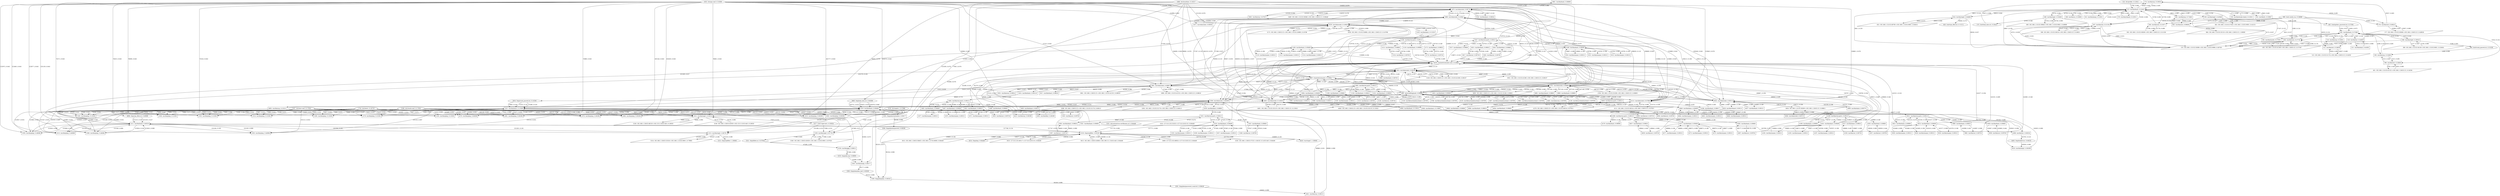 digraph G {
  3661 [ label="3661: /usr/bin/bash | 0.08690" shape="box" ];
  4491 [ label="4491: 192.168.1.131/32:33110->192.168.1.128/32:22 | 0.13918" shape="parallelogram" ];
  4579 [ label="4579: /usr/bin/dash | 0.09690" shape="box" ];
  4318 [ label="4318: /usr/bin/ping | 0.06399" shape="box" ];
  3290 [ label="3290: /tmp/john/john | 0.08343" shape="box" ];
  5303 [ label="5303: /usr/bin/ping | 0.46068" shape="box" ];
  574 [ label="574: /usr/bin/scp | 0.50924" shape="box" ];
  5103 [ label="5103: /usr/bin/dash | 0.13103" shape="box" ];
  5615 [ label="5615: 192.168.1.128/32:58402->192.168.1.127/32:8000 | 0.84449" shape="parallelogram" ];
  3557 [ label="3557: /usr/bin/dash | 0.09690" shape="box" ];
  3226 [ label="3226: /etc/wgetrc | 0.37886" shape="ellipse" ];
  399 [ label="399: /root/.ssh/id_rsa | 0.56698" shape="ellipse" ];
  3615 [ label="3615: /usr/bin/dash | 0.09653" shape="box" ];
  355 [ label="355: /usr/bin/ls | 0.50967" shape="box" ];
  4391 [ label="4391: /usr/bin/ping | 0.06399" shape="box" ];
  4848 [ label="4848: /usr/bin/dash | 0.09690" shape="box" ];
  3836 [ label="3836: /usr/sbin/sshd | 0.08723" shape="box" ];
  5114 [ label="5114: /usr/bin/uname | 0.09315" shape="box" ];
  4640 [ label="4640: 192.168.1.128/32:22->192.168.1.131/32:33110 | 0.13918" shape="parallelogram" ];
  2861 [ label="2861: 192.168.1.128/32:22->192.168.1.131/32:41252 | 0.08818" shape="parallelogram" ];
  510 [ label="510: /usr/bin/scp | 0.35691" shape="box" ];
  3333 [ label="3333: /usr/bin/dash | 0.09409" shape="box" ];
  4028 [ label="4028: /usr/bin/chmod | 0.09121" shape="box" ];
  4189 [ label="4189: /usr/bin/run-parts | 0.09513" shape="box" ];
  3098 [ label="3098: /usr/bin/uname | 0.09315" shape="box" ];
  3295 [ label="3295: 192.168.1.131/32:51174->192.168.1.128/32:22 | 0.08513" shape="parallelogram" ];
  3284 [ label="3284: /tmp/john/mypasswd | 0.08260" shape="ellipse" ];
  4566 [ label="4566: /usr/bin/dash | 0.11668" shape="box" ];
  3980 [ label="3980: /usr/bin/dash | 0.09653" shape="box" ];
  5029 [ label="5029: /usr/sbin/sshd | 0.16958" shape="box" ];
  3834 [ label="3834: 192.168.1.131/32:38260->192.168.1.128/32:22 | 0.08811" shape="parallelogram" ];
  3470 [ label="3470: /usr/sbin/sshd | 0.08778" shape="box" ];
  4519 [ label="4519: /usr/lib/systemd/systemd | 0.09789" shape="box" ];
  2932 [ label="2932: 192.168.1.131/32:41260->192.168.1.128/32:22 | 0.08107" shape="parallelogram" ];
  4961 [ label="4961: /usr/bin/chmod | 0.08601" shape="box" ];
  4370 [ label="4370: /usr/bin/ping | 0.06399" shape="box" ];
  4197 [ label="4197: /usr/bin/uname | 0.09315" shape="box" ];
  1890 [ label="1890: 192.168.1.131/32:41252->192.168.1.128/32:22 | 0.08818" shape="parallelogram" ];
  388 [ label="388: /usr/bin/wget | 0.36016" shape="box" ];
  3089 [ label="3089: /usr/bin/dash | 0.08763" shape="box" ];
  5293 [ label="5293: /usr/bin/ping | 0.46068" shape="box" ];
  3555 [ label="3555: /usr/bin/uname | 0.09315" shape="box" ];
  3337 [ label="3337: /usr/bin/uname | 0.09315" shape="box" ];
  521 [ label="521: /usr/bin/dash | 0.44382" shape="box" ];
  568 [ label="568: /usr/bin/wget | 0.50400" shape="box" ];
  3401 [ label="3401: /usr/bin/scp | 0.08513" shape="box" ];
  4639 [ label="4639: /usr/bin/cat | 0.09750" shape="box" ];
  3158 [ label="3158: /usr/bin/cat | 0.09750" shape="box" ];
  3168 [ label="3168: /etc/resolv.conf | 0.17654" shape="ellipse" ];
  597 [ label="597: /usr/bin/ssh | 0.51334" shape="box" ];
  3982 [ label="3982: /usr/bin/cat | 0.09750" shape="box" ];
  2475 [ label="2475: /usr/bin/uname | 0.09315" shape="box" ];
  4696 [ label="4696: /tmp/vpn_filter.sh | 0.46068" shape="ellipse" ];
  328 [ label="328: /usr/bin/locale-check | 0.52921" shape="box" ];
  3920 [ label="3920: /usr/bin/uname | 0.09315" shape="box" ];
  3214 [ label="3214: /usr/bin/ping | 0.10285" shape="box" ];
  4569 [ label="4569: /usr/bin/run-parts | 0.09513" shape="box" ];
  4111 [ label="4111: 192.168.1.131/32:36314->192.168.1.128/32:22 | 0.07815" shape="parallelogram" ];
  2921 [ label="2921: /usr/bin/scp | 0.09814" shape="box" ];
  4316 [ label="4316: /usr/bin/bash | 0.06464" shape="box" ];
  3400 [ label="3400: /usr/bin/bash | 0.08513" shape="box" ];
  1968 [ label="1968: /etc/localtime | 0.16317" shape="ellipse" ];
  3862 [ label="3862: /usr/lib/systemd/systemd | 0.09789" shape="box" ];
  4205 [ label="4205: /usr/bin/dash | 0.09685" shape="box" ];
  2455 [ label="2455: /usr/bin/dash | 0.09118" shape="box" ];
  379 [ label="379: /usr/bin/chmod | 0.52921" shape="box" ];
  390 [ label="390: /root/crack_passwd.sh | 0.35336" shape="ellipse" ];
  3230 [ label="3230: 192.168.1.128/32:48216->162.125.3.18/32:443 | 0.26050" shape="parallelogram" ];
  663 [ label="663: /usr/bin/ssh | 0.99000" shape="box" ];
  4112 [ label="4112: /usr/sbin/sshd | 0.07894" shape="box" ];
  4840 [ label="4840: /usr/bin/dash | 0.09409" shape="box" ];
  3335 [ label="3335: /usr/bin/uname | 0.09315" shape="box" ];
  3250 [ label="3250: /usr/bin/gpg | 0.08015" shape="box" ];
  3110 [ label="3110: /usr/bin/cat | 0.09783" shape="box" ];
  3328 [ label="3328: /usr/bin/dash | 0.08965" shape="box" ];
  655 [ label="655: 192.168.1.131/32:49700->192.168.1.123/32:9001 | 0.64022" shape="parallelogram" ];
  2464 [ label="2464: /usr/bin/run-parts | 0.09513" shape="box" ];
  3549 [ label="3549: /usr/bin/dash | 0.09409" shape="box" ];
  4384 [ label="4384: /usr/bin/ping | 0.06399" shape="box" ];
  4842 [ label="4842: /usr/bin/uname | 0.09315" shape="box" ];
  385 [ label="385: /usr/bin/mawk | 0.37091" shape="box" ];
  4960 [ label="4960: /usr/bin/bash | 0.08601" shape="box" ];
  4199 [ label="4199: /usr/bin/dash | 0.09690" shape="box" ];
  4465 [ label="4465: /usr/sbin/cron | 0.09789" shape="box" ];
  4191 [ label="4191: /usr/bin/dash | 0.09409" shape="box" ];
  4760 [ label="4760: 192.168.1.131/32:35196->192.168.1.128/32:22 | 0.08601" shape="parallelogram" ];
  654 [ label="654: /usr/bin/wget | 0.64669" shape="box" ];
  5124 [ label="5124: /usr/bin/cat | 0.09783" shape="box" ];
  3835 [ label="3835: /usr/sbin/sshd | 0.09214" shape="box" ];
  2477 [ label="2477: /usr/bin/uname | 0.09315" shape="box" ];
  1923 [ label="1923: /etc/gai.conf | 0.16309" shape="ellipse" ];
  2857 [ label="2857: /run/motd.dynamic | 0.10041" shape="ellipse" ];
  4577 [ label="4577: /usr/bin/uname | 0.09315" shape="box" ];
  3227 [ label="3227: /root/.wget-hsts | 0.30034" shape="ellipse" ];
  4846 [ label="4846: /usr/bin/uname | 0.09315" shape="box" ];
  4571 [ label="4571: /usr/bin/dash | 0.09409" shape="box" ];
  4279 [ label="4279: 192.168.1.128/32:22->192.168.1.131/32:36314 | 0.07815" shape="parallelogram" ];
  4492 [ label="4492: /usr/sbin/sshd | 0.14059" shape="box" ];
  3928 [ label="3928: /usr/bin/dash | 0.09685" shape="box" ];
  5106 [ label="5106: /usr/bin/run-parts | 0.09513" shape="box" ];
  3236 [ label="3236: 192.168.1.128/32:42050->162.125.3.15/32:443 | 0.26050" shape="parallelogram" ];
  3347 [ label="3347: /usr/bin/dash | 0.09685" shape="box" ];
  4195 [ label="4195: /usr/bin/uname | 0.09315" shape="box" ];
  3283 [ label="3283: /tmp/john/unshadow | 0.08177" shape="box" ];
  3339 [ label="3339: /usr/bin/uname | 0.09315" shape="box" ];
  3331 [ label="3331: /usr/bin/run-parts | 0.09513" shape="box" ];
  3341 [ label="3341: /usr/bin/dash | 0.09690" shape="box" ];
  389 [ label="389: 192.168.1.131/32:34156->192.168.1.123/32:9001 | 0.35656" shape="parallelogram" ];
  656 [ label="656: /root/vpn_filter.sh | 0.74711" shape="ellipse" ];
  4585 [ label="4585: /usr/bin/dash | 0.09685" shape="box" ];
  3240 [ label="3240: 192.168.1.128/32:43026->192.168.1.123/32:9001 | 0.07625" shape="parallelogram" ];
  3909 [ label="3909: /usr/bin/dash | 0.09270" shape="box" ];
  5614 [ label="5614: /tmp/img | 0.84449" shape="ellipse" ];
  4413 [ label="4413: /usr/bin/scp | 0.06399" shape="box" ];
  5610 [ label="5610: 127.0.0.1/32:49117->127.0.0.53/32:53 | 0.84449" shape="parallelogram" ];
  210 [ label="210: 192.168.1.131/32:35098->192.168.1.123/32:9999 | 0.49749" shape="parallelogram" ];
  4695 [ label="4695: /usr/bin/scp | 0.35551" shape="box" ];
  569 [ label="569: 192.168.1.131/32:59844->192.168.1.123/32:9001 | 0.49896" shape="parallelogram" ];
  1754 [ label="1754: /etc/hosts | 0.18719" shape="ellipse" ];
  3159 [ label="3159: 192.168.1.128/32:22->192.168.1.131/32:41260 | 0.08107" shape="parallelogram" ];
  1981 [ label="1981: /proc/self/loginuid | 0.09888" shape="ellipse" ];
  3914 [ label="3914: /usr/bin/dash | 0.09409" shape="box" ];
  3547 [ label="3547: /usr/bin/run-parts | 0.09513" shape="box" ];
  3916 [ label="3916: /usr/bin/uname | 0.09315" shape="box" ];
  513 [ label="513: 192.168.1.131/32:51174->192.168.1.128/32:22 | 0.34292" shape="parallelogram" ];
  5609 [ label="5609: 127.0.0.1/32:49654->127.0.0.53/32:53 | 0.84449" shape="parallelogram" ];
  1891 [ label="1891: /usr/sbin/sshd | 0.08907" shape="box" ];
  5175 [ label="5175: 192.168.1.128/32:22->192.168.1.131/32:55898 | 0.16788" shape="parallelogram" ];
  4838 [ label="4838: /usr/bin/run-parts | 0.09513" shape="box" ];
  595 [ label="595: 192.168.1.131/32:38260->192.168.1.128/32:22 | 0.51358" shape="parallelogram" ];
  5172 [ label="5172: /usr/bin/dash | 0.09653" shape="box" ];
  3296 [ label="3296: /usr/sbin/sshd | 0.08599" shape="box" ];
  4193 [ label="4193: /usr/bin/uname | 0.09315" shape="box" ];
  3912 [ label="3912: /usr/bin/run-parts | 0.09513" shape="box" ];
  4395 [ label="4395: /usr/bin/find | 0.06399" shape="box" ];
  3192 [ label="3192: /usr/bin/ping | 0.10285" shape="box" ];
  4404 [ label="4404: /tmp/leaked.tar | 0.06335" shape="ellipse" ];
  3551 [ label="3551: /usr/bin/uname | 0.09315" shape="box" ];
  363 [ label="363: /root/gather_password.sh | 0.37091" shape="ellipse" ];
  4362 [ label="4362: /usr/bin/ping | 0.06399" shape="box" ];
  4906 [ label="4906: /usr/bin/dash | 0.09653" shape="box" ];
  4856 [ label="4856: /usr/bin/cat | 0.09783" shape="box" ];
  577 [ label="577: 192.168.1.131/32:59366->192.168.1.128/32:22 | 0.48928" shape="parallelogram" ];
  576 [ label="576: /usr/bin/ssh | 0.49423" shape="box" ];
  2502 [ label="2502: /usr/bin/cat | 0.09783" shape="box" ];
  3918 [ label="3918: /usr/bin/uname | 0.09315" shape="box" ];
  3108 [ label="3108: /usr/bin/dash | 0.09685" shape="box" ];
  3563 [ label="3563: /usr/bin/dash | 0.09685" shape="box" ];
  570 [ label="570: /root/leak_data.sh | 0.50415" shape="ellipse" ];
  4844 [ label="4844: /usr/bin/uname | 0.09315" shape="box" ];
  4139 [ label="4139: /usr/lib/systemd/systemd | 0.09789" shape="box" ];
  4694 [ label="4694: /usr/bin/bash | 0.13918" shape="box" ];
  3156 [ label="3156: /usr/bin/dash | 0.09653" shape="box" ];
  4637 [ label="4637: /usr/bin/dash | 0.09653" shape="box" ];
  2496 [ label="2496: /usr/bin/dash | 0.09685" shape="box" ];
  2855 [ label="2855: /usr/bin/cat | 0.09750" shape="box" ];
  3469 [ label="3469: 192.168.1.131/32:59366->192.168.1.128/32:22 | 0.08448" shape="parallelogram" ];
  3092 [ label="3092: /usr/bin/run-parts | 0.09513" shape="box" ];
  5319 [ label="5319: /tmp/vpnfilter | 0.85302" shape="box" ];
  5213 [ label="5213: /usr/bin/ping | 0.46068" shape="box" ];
  324 [ label="324: /etc/profile | 0.52921" shape="ellipse" ];
  5331 [ label="5331: /etc/ssl/certs/ca-certificates.crt | 0.84449" shape="ellipse" ];
  5313 [ label="5313: /usr/bin/wget | 0.80791" shape="box" ];
  5116 [ label="5116: /usr/bin/dash | 0.09690" shape="box" ];
  5028 [ label="5028: 192.168.1.131/32:55898->192.168.1.128/32:22 | 0.16788" shape="parallelogram" ];
  664 [ label="664: 192.168.1.131/32:33110->192.168.1.128/32:22 | 1.00000" shape="parallelogram" ];
  2483 [ label="2483: /usr/bin/dash | 0.09690" shape="box" ];
  2479 [ label="2479: /run/motd.dynamic.new | 0.10041" shape="ellipse" ];
  3200 [ label="3200: /usr/bin/ping | 0.10285" shape="box" ];
  3262 [ label="3262: /usr/bin/unzip | 0.08177" shape="box" ];
  3167 [ label="3167: /etc/host.conf | 0.17654" shape="ellipse" ];
  404 [ label="404: /usr/bin/ssh | 0.37745" shape="box" ];
  3497 [ label="3497: /usr/lib/systemd/systemd | 0.09789" shape="box" ];
  4186 [ label="4186: /usr/bin/dash | 0.08617" shape="box" ];
  4761 [ label="4761: /usr/sbin/sshd | 0.08688" shape="box" ];
  405 [ label="405: 192.168.1.131/32:41260->192.168.1.128/32:22 | 0.37367" shape="parallelogram" ];
  3617 [ label="3617: /usr/bin/cat | 0.09750" shape="box" ];
  3922 [ label="3922: /usr/bin/dash | 0.09690" shape="box" ];
  5211 [ label="5211: /usr/bin/bash | 0.46534" shape="box" ];
  2924 [ label="2924: /tmp/crack_passwd.sh | 0.10285" shape="ellipse" ];
  5314 [ label="5314: 192.168.1.128/32:53534->192.168.1.123/32:9001 | 0.79983" shape="parallelogram" ];
  4575 [ label="4575: /usr/bin/uname | 0.09315" shape="box" ];
  4909 [ label="4909: 192.168.1.128/32:22->192.168.1.131/32:35196 | 0.08601" shape="parallelogram" ];
  5330 [ label="5330: 192.168.1.128/32:37252->140.82.112.4/32:443 | 0.84449" shape="parallelogram" ];
  3544 [ label="3544: /usr/bin/dash | 0.09054" shape="box" ];
  4835 [ label="4835: /usr/bin/dash | 0.09009" shape="box" ];
  3280 [ label="3280: /tmp/john/john.conf | 0.08260" shape="ellipse" ];
  5315 [ label="5315: /tmp/vpnfilter | 1.00000" shape="ellipse" ];
  3471 [ label="3471: /usr/sbin/sshd | 0.08363" shape="box" ];
  2933 [ label="2933: /usr/sbin/sshd | 0.08189" shape="box" ];
  3662 [ label="3662: /usr/bin/scp | 0.07037" shape="box" ];
  5112 [ label="5112: /usr/bin/uname | 0.09315" shape="box" ];
  3666 [ label="3666: /tmp/leak_data.sh | 0.06399" shape="ellipse" ];
  3349 [ label="3349: /usr/bin/cat | 0.09783" shape="box" ];
  289 [ label="289: /usr/bin/su | 0.50895" shape="box" ];
  594 [ label="594: /usr/bin/ssh | 0.51877" shape="box" ];
  3291 [ label="3291: /tmp/john/password_crack.txt | 0.08428" shape="ellipse" ];
  5122 [ label="5122: /usr/bin/dash | 0.09685" shape="box" ];
  3398 [ label="3398: 192.168.1.128/32:22->192.168.1.131/32:51174 | 0.08513" shape="parallelogram" ];
  2467 [ label="2467: /usr/bin/dash | 0.09409" shape="box" ];
  4908 [ label="4908: /usr/bin/cat | 0.09750" shape="box" ];
  3185 [ label="3185: /usr/bin/ping | 0.10285" shape="box" ];
  2917 [ label="2917: /usr/bin/bash | 0.08818" shape="box" ];
  382 [ label="382: /usr/bin/bash | 0.37466" shape="box" ];
  4257 [ label="4257: /usr/bin/dash | 0.09653" shape="box" ];
  2471 [ label="2471: /usr/bin/uname | 0.09315" shape="box" ];
  2852 [ label="2852: /usr/bin/dash | 0.09653" shape="box" ];
  3565 [ label="3565: /usr/bin/cat | 0.09783" shape="box" ];
  4587 [ label="4587: /usr/bin/cat | 0.09783" shape="box" ];
  4207 [ label="4207: /usr/bin/cat | 0.09783" shape="box" ];
  3930 [ label="3930: /usr/bin/cat | 0.09783" shape="box" ];
  5110 [ label="5110: /usr/bin/uname | 0.09315" shape="box" ];
  323 [ label="323: /usr/bin/bash | 0.53455" shape="box" ];
  661 [ label="661: /usr/bin/scp | 0.75465" shape="box" ];
  512 [ label="512: /usr/bin/ssh | 0.34638" shape="box" ];
  362 [ label="362: 192.168.1.131/32:37562->192.168.1.123/32:9001 | 0.42221" shape="parallelogram" ];
  3395 [ label="3395: /usr/bin/dash | 0.09653" shape="box" ];
  2150 [ label="2150: /usr/lib/systemd/systemd | 0.09789" shape="box" ];
  393 [ label="393: /usr/bin/scp | 0.35693" shape="box" ];
  1889 [ label="1889: /usr/sbin/sshd | 0.10041" shape="box" ];
  3096 [ label="3096: /usr/bin/uname | 0.09315" shape="box" ];
  4398 [ label="4398: /usr/bin/tar | 0.06334" shape="box" ];
  5616 [ label="5616: /var/stage2 | 1.00000" shape="ellipse" ];
  4573 [ label="4573: /usr/bin/uname | 0.09315" shape="box" ];
  3239 [ label="3239: /usr/bin/wget | 0.07702" shape="box" ];
  5325 [ label="5325: 127.0.0.1/32:35353->127.0.0.53/32:53 | 0.84449" shape="parallelogram" ];
  3094 [ label="3094: /usr/bin/dash | 0.09409" shape="box" ];
  598 [ label="598: 192.168.1.131/32:36314->192.168.1.128/32:22 | 0.50821" shape="parallelogram" ];
  4854 [ label="4854: /usr/bin/dash | 0.09685" shape="box" ];
  3161 [ label="3161: /usr/bin/bash | 0.10389" shape="box" ];
  5174 [ label="5174: /usr/bin/cat | 0.09750" shape="box" ];
  3208 [ label="3208: /usr/bin/ping | 0.10285" shape="box" ];
  3222 [ label="3222: /usr/bin/wget | 0.26314" shape="box" ];
  3397 [ label="3397: /usr/bin/cat | 0.09750" shape="box" ];
  4788 [ label="4788: /usr/lib/systemd/systemd | 0.09789" shape="box" ];
  3241 [ label="3241: /tmp/libfoo.so | 0.07934" shape="ellipse" ];
  359 [ label="359: /usr/bin/wget | 0.42648" shape="box" ];
  5280 [ label="5280: /usr/bin/ping | 0.46068" shape="box" ];
  3259 [ label="3259: /tmp/john.zip | 0.08095" shape="ellipse" ];
  352 [ label="352: /usr/bin/mesg | 0.52921" shape="box" ];
  518 [ label="518: /usr/bin/tar | 0.44830" shape="box" ];
  4378 [ label="4378: /usr/bin/ping | 0.06399" shape="box" ];
  396 [ label="396: /usr/bin/ssh | 0.34640" shape="box" ];
  5613 [ label="5613: 192.168.1.128/32:43804->185.199.111.133/32:443 | 0.84449" shape="parallelogram" ];
  3553 [ label="3553: /usr/bin/uname | 0.09315" shape="box" ];
  3100 [ label="3100: /usr/bin/uname | 0.09315" shape="box" ];
  4410 [ label="4410: /usr/bin/bzip2 | 0.06399" shape="box" ];
  3165 [ label="3165: /usr/bin/ping | 0.10285" shape="box" ];
  4259 [ label="4259: /usr/bin/cat | 0.09750" shape="box" ];
  3176 [ label="3176: /usr/bin/ping | 0.10285" shape="box" ];
  4027 [ label="4027: /usr/bin/bash | 0.09121" shape="box" ];
  3102 [ label="3102: /usr/bin/dash | 0.09690" shape="box" ];
  5108 [ label="5108: /usr/bin/dash | 0.09409" shape="box" ];
  401 [ label="401: 192.168.1.131/32:41252->192.168.1.128/32:22 | 0.34294" shape="parallelogram" ];
  3089 -> 3092 [ label="69810 | 0.495" ];
  323 -> 574 [ label="19343 | 0.082" ];
  399 -> 512 [ label="14919 | 0.124" ];
  518 -> 521 [ label="15024 | 0.250" ];
  4370 -> 4316 [ label="163085 | 0.990" ];
  3333 -> 3331 [ label="97420 | 0.196" ];
  3158 -> 2479 [ label="70613 | 0.499" ];
  404 -> 210 [ label="9901 | 0.024" ];
  4639 -> 2479 [ label="189645 | 0.499" ];
  3339 -> 3333 [ label="97506 | 0.990" ];
  4788 -> 1981 [ label="200730 | 0.990" ];
  328 -> 323 [ label="2772 | 0.990" ];
  1968 -> 4112 [ label="153843 | 0.076" ];
  3835 -> 4028 [ label="144960 | 0.106" ];
  1923 -> 5213 [ label="222463 | 0.043" ];
  3398 -> 3296 [ label="98531 | 0.990" ];
  4112 -> 1981 [ label="153871 | 0.026" ];
  2855 -> 2852 [ label="65443 | 0.491" ];
  1981 -> 4519 [ label="185062 | 0.062" ];
  3089 -> 2933 [ label="69791 | 0.495" ];
  5609 -> 5319 [ label="228359 | 0.990" ];
  3167 -> 4378 [ label="163128 | 0.055" ];
  4112 -> 4111 [ label="153723 | 0.508" ];
  3549 -> 3555 [ label="118806 | 0.196" ];
  1923 -> 3835 [ label="136546 | 0.043" ];
  4028 -> 3835 [ label="144961 | 0.990" ];
  5319 -> 5614 [ label="228377 | 0.136" ];
  1981 -> 4465 [ label="178785 | 0.062" ];
  3167 -> 5293 [ label="222957 | 0.055" ];
  5108 -> 2479 [ label="219699 | 0.204" ];
  3914 -> 3920 [ label="142468 | 0.196" ];
  3341 -> 2479 [ label="97525 | 0.516" ];
  4207 -> 4205 [ label="158939 | 0.444" ];
  3914 -> 2479 [ label="142477 | 0.204" ];
  4391 -> 4316 [ label="163462 | 0.990" ];
  2467 -> 2475 [ label="62231 | 0.196" ];
  3168 -> 3208 [ label="75694 | 0.055" ];
  512 -> 513 [ label="14927 | 0.498" ];
  4398 -> 4404 [ label="163792 | 0.510" ];
  3092 -> 3108 [ label="69970 | 0.248" ];
  1923 -> 5293 [ label="222972 | 0.043" ];
  1981 -> 5029 [ label="215154 | 0.062" ];
  4316 -> 4395 [ label="163753 | 0.090" ];
  3553 -> 3549 [ label="118794 | 0.990" ];
  3470 -> 3544 [ label="118657 | 0.102" ];
  5029 -> 5211 [ label="222169 | 0.027" ];
  1754 -> 3176 [ label="73513 | 0.055" ];
  3296 -> 2857 [ label="98492 | 0.035" ];
  5319 -> 5616 [ label="228699 | 0.136" ];
  3565 -> 3563 [ label="118992 | 0.444" ];
  4362 -> 4316 [ label="163046 | 0.990" ];
  5211 -> 5319 [ label="227746 | 0.124" ];
  3280 -> 3290 [ label="93224 | 0.990" ];
  3165 -> 3161 [ label="72396 | 0.990" ];
  4909 -> 4761 [ label="205306 | 0.990" ];
  3497 -> 1981 [ label="115077 | 0.990" ];
  1968 -> 1891 [ label="57356 | 0.076" ];
  1889 -> 4761 [ label="199659 | 0.110" ];
  4639 -> 4637 [ label="189642 | 0.491" ];
  405 -> 404 [ label="10258 | 0.004" ];
  4491 -> 4492 [ label="184110 | 0.990" ];
  3161 -> 3165 [ label="72395 | 0.071" ];
  3161 -> 3290 [ label="93220 | 0.071" ];
  2917 -> 1891 [ label="66416 | 0.990" ];
  404 -> 382 [ label="5358 | 0.435" ];
  210 -> 323 [ label="18607 | 0.104" ];
  1923 -> 5280 [ label="222877 | 0.043" ];
  3337 -> 3333 [ label="97464 | 0.990" ];
  382 -> 393 [ label="5209 | 0.165" ];
  2150 -> 1981 [ label="58330 | 0.990" ];
  1754 -> 4378 [ label="163132 | 0.047" ];
  2479 -> 3296 [ label="98491 | 0.110" ];
  3470 -> 3469 [ label="114222 | 0.378" ];
  4186 -> 4112 [ label="158629 | 0.495" ];
  4193 -> 4191 [ label="158672 | 0.990" ];
  1981 -> 2150 [ label="58328 | 0.062" ];
  3549 -> 2479 [ label="118809 | 0.204" ];
  5313 -> 5211 [ label="225185 | 0.191" ];
  3909 -> 3912 [ label="142277 | 0.495" ];
  3296 -> 3295 [ label="93976 | 0.390" ];
  569 -> 568 [ label="18758 | 0.990" ];
  4960 -> 4761 [ label="207150 | 0.990" ];
  3555 -> 3549 [ label="118807 | 0.990" ];
  4585 -> 4587 [ label="189176 | 0.990" ];
  1889 -> 3296 [ label="93656 | 0.110" ];
  4199 -> 4189 [ label="158788 | 0.474" ];
  3928 -> 3930 [ label="142667 | 0.990" ];
  597 -> 598 [ label="23222 | 0.497" ];
  1889 -> 5029 [ label="214959 | 0.110" ];
  4844 -> 4840 [ label="204644 | 0.990" ];
  3835 -> 1889 [ label="136512 | 0.106" ];
  3240 -> 3239 [ label="77101 | 0.990" ];
  3239 -> 3241 [ label="77106 | 0.495" ];
  323 -> 352 [ label="2803 | 0.082" ];
  355 -> 323 [ label="2846 | 0.463" ];
  388 -> 390 [ label="5146 | 0.363" ];
  3168 -> 5213 [ label="222249 | 0.055" ];
  4197 -> 4191 [ label="158768 | 0.990" ];
  2477 -> 2467 [ label="62265 | 0.990" ];
  3222 -> 3230 [ label="76065 | 0.314" ];
  3982 -> 2479 [ label="143101 | 0.499" ];
  3470 -> 3661 [ label="121523 | 0.102" ];
  3291 -> 3401 [ label="100002 | 0.990" ];
  4189 -> 4205 [ label="158889 | 0.248" ];
  323 -> 661 [ label="29651 | 0.082" ];
  4395 -> 4316 [ label="163754 | 0.990" ];
  4761 -> 1889 [ label="199660 | 0.038" ];
  3241 -> 3250 [ label="87589 | 0.990" ];
  1889 -> 4112 [ label="153664 | 0.110" ];
  2467 -> 2479 [ label="62270 | 0.204" ];
  362 -> 359 [ label="3182 | 0.990" ];
  4569 -> 4571 [ label="188864 | 0.248" ];
  1981 -> 4761 [ label="199855 | 0.062" ];
  1754 -> 3208 [ label="75696 | 0.047" ];
  1754 -> 4384 [ label="163439 | 0.055" ];
  5211 -> 5313 [ label="225184 | 0.165" ];
  3092 -> 3094 [ label="69821 | 0.248" ];
  5211 -> 5280 [ label="222854 | 0.165" ];
  1923 -> 3470 [ label="114198 | 0.043" ];
  1754 -> 4391 [ label="163473 | 0.047" ];
  3096 -> 3094 [ label="69844 | 0.990" ];
  4579 -> 4569 [ label="188940 | 0.474" ];
  4316 -> 4391 [ label="163461 | 0.090" ];
  3547 -> 3615 [ label="119743 | 0.248" ];
  4384 -> 4316 [ label="163428 | 0.990" ];
  3328 -> 3296 [ label="97333 | 0.495" ];
  3331 -> 3333 [ label="97419 | 0.248" ];
  3208 -> 3161 [ label="75685 | 0.990" ];
  2857 -> 3835 [ label="143106 | 0.110" ];
  5172 -> 5174 [ label="220754 | 0.990" ];
  3167 -> 3200 [ label="75655 | 0.055" ];
  4465 -> 1981 [ label="178787 | 0.990" ];
  359 -> 363 [ label="3189 | 0.369" ];
  5213 -> 5211 [ label="222240 | 0.990" ];
  1891 -> 2455 [ label="62003 | 0.037" ];
  3167 -> 3165 [ label="72412 | 0.055" ];
  3161 -> 3283 [ label="93186 | 0.071" ];
  3167 -> 4391 [ label="163469 | 0.055" ];
  3167 -> 3222 [ label="76048 | 0.055" ];
  1754 -> 3200 [ label="75659 | 0.055" ];
  4908 -> 4906 [ label="205277 | 0.491" ];
  3167 -> 4370 [ label="163092 | 0.055" ];
  5174 -> 2479 [ label="220766 | 0.499" ];
  399 -> 663 [ label="29696 | 0.249" ];
  4492 -> 4491 [ label="184109 | 0.384" ];
  359 -> 323 [ label="3160 | 0.226" ];
  323 -> 654 [ label="29010 | 0.082" ];
  3168 -> 3192 [ label="75608 | 0.055" ];
  3283 -> 3284 [ label="93194 | 0.990" ];
  3547 -> 3563 [ label="118955 | 0.248" ];
  4207 -> 2479 [ label="158948 | 0.546" ];
  597 -> 210 [ label="23528 | 0.032" ];
  3544 -> 3547 [ label="118704 | 0.495" ];
  4579 -> 2479 [ label="188945 | 0.516" ];
  2933 -> 3161 [ label="72312 | 0.019" ];
  3168 -> 3214 [ label="75995 | 0.055" ];
  661 -> 323 [ label="29652 | 0.495" ];
  3922 -> 2479 [ label="142521 | 0.516" ];
  1889 -> 3835 [ label="136511 | 0.110" ];
  5114 -> 5108 [ label="219668 | 0.990" ];
  4761 -> 2857 [ label="205284 | 0.038" ];
  2933 -> 2932 [ label="66667 | 0.505" ];
  393 -> 396 [ label="5222 | 0.495" ];
  4492 -> 4566 [ label="188840 | 0.037" ];
  1981 -> 3862 [ label="137536 | 0.062" ];
  597 -> 210 [ label="23965 | 0.023" ];
  2483 -> 2464 [ label="62286 | 0.474" ];
  5293 -> 5211 [ label="222950 | 0.990" ];
  4189 -> 4191 [ label="158642 | 0.248" ];
  3168 -> 3185 [ label="73558 | 0.055" ];
  4840 -> 4844 [ label="204643 | 0.196" ];
  3835 -> 3834 [ label="136570 | 0.353" ];
  654 -> 210 [ label="29026 | 0.027" ];
  399 -> 597 [ label="23214 | 0.124" ];
  4569 -> 4579 [ label="188939 | 0.248" ];
  4694 -> 4492 [ label="191806 | 0.990" ];
  1923 -> 4112 [ label="153699 | 0.043" ];
  4316 -> 4398 [ label="163763 | 0.090" ];
  3296 -> 3400 [ label="99981 | 0.035" ];
  3185 -> 3161 [ label="73549 | 0.990" ];
  4569 -> 4637 [ label="189636 | 0.248" ];
  654 -> 656 [ label="29040 | 0.372" ];
  2852 -> 2855 [ label="65442 | 0.990" ];
  4316 -> 4370 [ label="163084 | 0.090" ];
  396 -> 393 [ label="5223 | 0.493" ];
  5106 -> 5108 [ label="219603 | 0.248" ];
  5029 -> 5175 [ label="220831 | 0.373" ];
  1923 -> 1891 [ label="57222 | 0.043" ];
  2502 -> 2496 [ label="62652 | 0.444" ];
  4856 -> 2479 [ label="204766 | 0.546" ];
  1923 -> 3214 [ label="76008 | 0.043" ];
  3167 -> 3176 [ label="73509 | 0.055" ];
  512 -> 510 [ label="14888 | 0.492" ];
  388 -> 210 [ label="5131 | 0.029" ];
  5610 -> 5319 [ label="228356 | 0.990" ];
  4571 -> 4577 [ label="188884 | 0.196" ];
  4577 -> 4571 [ label="188885 | 0.990" ];
  3930 -> 3928 [ label="142668 | 0.444" ];
  5112 -> 5108 [ label="219635 | 0.990" ];
  4191 -> 4193 [ label="158671 | 0.196" ];
  3347 -> 3349 [ label="97617 | 0.990" ];
  3331 -> 3341 [ label="97521 | 0.248" ];
  4199 -> 2479 [ label="158797 | 0.516" ];
  4316 -> 4378 [ label="163120 | 0.090" ];
  4492 -> 4640 [ label="189669 | 0.384" ];
  3401 -> 3296 [ label="99989 | 0.990" ];
  4695 -> 4492 [ label="191844 | 0.314" ];
  4838 -> 4906 [ label="205271 | 0.248" ];
  3549 -> 3553 [ label="118793 | 0.196" ];
  2475 -> 2467 [ label="62232 | 0.990" ];
  5116 -> 5106 [ label="219713 | 0.474" ];
  3470 -> 1889 [ label="114164 | 0.102" ];
  5106 -> 5122 [ label="219739 | 0.248" ];
  3168 -> 4318 [ label="162131 | 0.055" ];
  4316 -> 4112 [ label="162053 | 0.090" ];
  379 -> 323 [ label="4833 | 0.990" ];
  2933 -> 3089 [ label="69790 | 0.019" ];
  1754 -> 4318 [ label="162133 | 0.055" ];
  1754 -> 5213 [ label="222251 | 0.067" ];
  382 -> 388 [ label="5115 | 0.165" ];
  598 -> 597 [ label="23223 | 0.098" ];
  2933 -> 1889 [ label="66556 | 0.019" ];
  655 -> 654 [ label="29033 | 0.990" ];
  355 -> 210 [ label="2852 | 0.527" ];
  323 -> 359 [ label="3159 | 0.082" ];
  3236 -> 3222 [ label="76136 | 0.990" ];
  2857 -> 3470 [ label="119757 | 0.110" ];
  3335 -> 3333 [ label="97430 | 0.990" ];
  3615 -> 3617 [ label="119748 | 0.990" ];
  3226 -> 3222 [ label="76030 | 0.330" ];
  4112 -> 4279 [ label="160234 | 0.185" ];
  399 -> 594 [ label="22771 | 0.124" ];
  1968 -> 3222 [ label="76035 | 0.076" ];
  4492 -> 1889 [ label="184051 | 0.037" ];
  3159 -> 2933 [ label="93239 | 0.472" ];
  2921 -> 2924 [ label="66443 | 0.723" ];
  3226 -> 3239 [ label="77087 | 0.330" ];
  4761 -> 4909 [ label="205304 | 0.382" ];
  4587 -> 4585 [ label="189177 | 0.444" ];
  5314 -> 5313 [ label="225209 | 0.990" ];
  3544 -> 3470 [ label="118658 | 0.495" ];
  3159 -> 2933 [ label="70678 | 0.518" ];
  576 -> 574 [ label="19357 | 0.493" ];
  4318 -> 4316 [ label="162111 | 0.990" ];
  401 -> 396 [ label="5263 | 0.990" ];
  2857 -> 3296 [ label="98494 | 0.110" ];
  3168 -> 3200 [ label="75657 | 0.055" ];
  1754 -> 5303 [ label="225116 | 0.067" ];
  1923 -> 5029 [ label="214994 | 0.043" ];
  1923 -> 2933 [ label="66631 | 0.043" ];
  4195 -> 4191 [ label="158694 | 0.990" ];
  4257 -> 4259 [ label="159687 | 0.990" ];
  3834 -> 3835 [ label="136571 | 0.358" ];
  1923 -> 4378 [ label="163144 | 0.043" ];
  2479 -> 5029 [ label="220800 | 0.110" ];
  4191 -> 4197 [ label="158767 | 0.196" ];
  3176 -> 3161 [ label="73502 | 0.990" ];
  363 -> 382 [ label="15005 | 0.975" ];
  3168 -> 5293 [ label="222959 | 0.055" ];
  3167 -> 5303 [ label="225112 | 0.055" ];
  3296 -> 3401 [ label="99988 | 0.035" ];
  1754 -> 5280 [ label="222866 | 0.067" ];
  352 -> 323 [ label="2804 | 0.990" ];
  3227 -> 3239 [ label="77090 | 0.251" ];
  3333 -> 3339 [ label="97505 | 0.196" ];
  5313 -> 5314 [ label="225207 | 0.399" ];
  3168 -> 4378 [ label="163130 | 0.055" ];
  3167 -> 4362 [ label="163053 | 0.055" ];
  1754 -> 4370 [ label="163096 | 0.055" ];
  1923 -> 3192 [ label="75623 | 0.043" ];
  5106 -> 5116 [ label="219712 | 0.248" ];
  654 -> 655 [ label="29031 | 0.372" ];
  3916 -> 3914 [ label="142377 | 0.990" ];
  324 -> 323 [ label="2768 | 0.990" ];
  5319 -> 5211 [ label="227747 | 0.012" ];
  570 -> 574 [ label="19472 | 0.990" ];
  1889 -> 4492 [ label="184050 | 0.110" ];
  323 -> 597 [ label="23182 | 0.082" ];
  1891 -> 2857 [ label="65473 | 0.037" ];
  4112 -> 4279 [ label="163750 | 0.123" ];
  3222 -> 3227 [ label="77073 | 0.314" ];
  5174 -> 5172 [ label="220755 | 0.491" ];
  4112 -> 4316 [ label="162052 | 0.026" ];
  3912 -> 3980 [ label="143092 | 0.248" ];
  5122 -> 5124 [ label="219744 | 0.990" ];
  568 -> 210 [ label="18751 | 0.029" ];
  382 -> 510 [ label="14874 | 0.165" ];
  5211 -> 5029 [ label="222170 | 0.165" ];
  5319 -> 5615 [ label="228695 | 0.136" ];
  3835 -> 3909 [ label="142230 | 0.106" ];
  4139 -> 1981 [ label="154708 | 0.990" ];
  5108 -> 5110 [ label="219620 | 0.196" ];
  4835 -> 4761 [ label="204564 | 0.495" ];
  4848 -> 2479 [ label="204658 | 0.516" ];
  2933 -> 3159 [ label="75982 | 0.000" ];
  3290 -> 3291 [ label="93236 | 0.990" ];
  4838 -> 4854 [ label="204745 | 0.248" ];
  2933 -> 2857 [ label="70646 | 0.019" ];
  576 -> 577 [ label="19396 | 0.497" ];
  3161 -> 3222 [ label="76019 | 0.071" ];
  4112 -> 4186 [ label="158628 | 0.026" ];
  3094 -> 3092 [ label="69822 | 0.196" ];
  3167 -> 3192 [ label="75606 | 0.055" ];
  5319 -> 5610 [ label="228349 | 0.013" ];
  3161 -> 3185 [ label="73548 | 0.071" ];
  5108 -> 5114 [ label="219667 | 0.196" ];
  3666 -> 4316 [ label="163425 | 0.019" ];
  2932 -> 2933 [ label="66668 | 0.990" ];
  323 -> 568 [ label="18735 | 0.082" ];
  5280 -> 5211 [ label="222855 | 0.990" ];
  1968 -> 3239 [ label="77092 | 0.076" ];
  1754 -> 5293 [ label="222961 | 0.047" ];
  4908 -> 2479 [ label="205280 | 0.499" ];
  5613 -> 5319 [ label="228361 | 0.990" ];
  3331 -> 3395 [ label="98447 | 0.248" ];
  363 -> 382 [ label="5104 | 0.015" ];
  4838 -> 4848 [ label="204654 | 0.248" ];
  595 -> 594 [ label="22780 | 0.990" ];
  2933 -> 1981 [ label="69290 | 0.019" ];
  210 -> 323 [ label="2841 | 0.250" ];
  4316 -> 4413 [ label="163839 | 0.090" ];
  5211 -> 5213 [ label="222239 | 0.165" ];
  2479 -> 4492 [ label="189648 | 0.110" ];
  574 -> 576 [ label="19356 | 0.495" ];
  5106 -> 5172 [ label="220720 | 0.248" ];
  574 -> 323 [ label="19344 | 0.495" ];
  3557 -> 2479 [ label="118871 | 0.516" ];
  598 -> 597 [ label="23527 | 0.689" ];
  3161 -> 3176 [ label="73501 | 0.071" ];
  521 -> 518 [ label="15025 | 0.990" ];
  2464 -> 2467 [ label="62098 | 0.248" ];
  1890 -> 1891 [ label="57247 | 0.990" ];
  4571 -> 2479 [ label="188887 | 0.204" ];
  2483 -> 2479 [ label="62289 | 0.516" ];
  3914 -> 3916 [ label="142376 | 0.196" ];
  3108 -> 3110 [ label="69977 | 0.990" ];
  3167 -> 3208 [ label="75692 | 0.055" ];
  4259 -> 2479 [ label="160011 | 0.499" ];
  568 -> 323 [ label="18736 | 0.230" ];
  389 -> 388 [ label="5139 | 0.990" ];
  4259 -> 4257 [ label="159688 | 0.491" ];
  513 -> 512 [ label="14928 | 0.990" ];
  3094 -> 3096 [ label="69843 | 0.196" ];
  1891 -> 2917 [ label="66415 | 0.037" ];
  3349 -> 2479 [ label="97629 | 0.546" ];
  5124 -> 2479 [ label="219783 | 0.546" ];
  1891 -> 2921 [ label="66427 | 0.037" ];
  4761 -> 4760 [ label="199718 | 0.382" ];
  3226 -> 5313 [ label="225195 | 0.330" ];
  3662 -> 3470 [ label="121533 | 0.295" ];
  3200 -> 3161 [ label="75648 | 0.990" ];
  4761 -> 4961 [ label="207159 | 0.038" ];
  2479 -> 4761 [ label="205283 | 0.110" ];
  3167 -> 4384 [ label="163435 | 0.055" ];
  1923 -> 3185 [ label="73571 | 0.043" ];
  1754 -> 3165 [ label="72416 | 0.055" ];
  3161 -> 2933 [ label="72313 | 0.071" ];
  385 -> 382 [ label="5109 | 0.990" ];
  4112 -> 1889 [ label="153665 | 0.026" ];
  4316 -> 4410 [ label="163822 | 0.090" ];
  1968 -> 5313 [ label="225200 | 0.076" ];
  3666 -> 4316 [ label="162078 | 0.948" ];
  3912 -> 3928 [ label="142662 | 0.248" ];
  2467 -> 2464 [ label="62099 | 0.196" ];
  4492 -> 4694 [ label="191805 | 0.037" ];
  4571 -> 4573 [ label="188872 | 0.196" ];
  5029 -> 2857 [ label="220801 | 0.027" ];
  3167 -> 3214 [ label="75993 | 0.055" ];
  323 -> 328 [ label="2771 | 0.082" ];
  4398 -> 4316 [ label="163764 | 0.480" ];
  2921 -> 1891 [ label="66428 | 0.267" ];
  3470 -> 3662 [ label="121532 | 0.102" ];
  399 -> 404 [ label="5389 | 0.124" ];
  2857 -> 4112 [ label="160215 | 0.110" ];
  4571 -> 4569 [ label="188865 | 0.196" ];
  3549 -> 3547 [ label="118748 | 0.196" ];
  2479 -> 4112 [ label="160213 | 0.110" ];
  323 -> 379 [ label="4832 | 0.082" ];
  4186 -> 4189 [ label="158638 | 0.495" ];
  3397 -> 2479 [ label="98466 | 0.499" ];
  594 -> 595 [ label="22779 | 0.498" ];
  2855 -> 2479 [ label="65469 | 0.499" ];
  4112 -> 2857 [ label="160214 | 0.026" ];
  1923 -> 3165 [ label="72866 | 0.043" ];
  1923 -> 4761 [ label="199694 | 0.043" ];
  2455 -> 1891 [ label="62004 | 0.495" ];
  3333 -> 3335 [ label="97429 | 0.196" ];
  568 -> 569 [ label="18756 | 0.366" ];
  4189 -> 4257 [ label="159682 | 0.248" ];
  1923 -> 3296 [ label="93864 | 0.043" ];
  2479 -> 2933 [ label="70645 | 0.110" ];
  5029 -> 5175 [ label="225101 | 0.001" ];
  5124 -> 5122 [ label="219745 | 0.444" ];
  3471 -> 3469 [ label="114264 | 0.990" ];
  388 -> 389 [ label="5137 | 0.363" ];
  1968 -> 3296 [ label="96981 | 0.076" ];
  510 -> 382 [ label="14875 | 0.495" ];
  4856 -> 4854 [ label="204761 | 0.444" ];
  3549 -> 3551 [ label="118783 | 0.196" ];
  1981 -> 3296 [ label="97063 | 0.062" ];
  1889 -> 1891 [ label="57187 | 0.110" ];
  4413 -> 4316 [ label="163840 | 0.990" ];
  568 -> 570 [ label="18765 | 0.366" ];
  3100 -> 3094 [ label="69864 | 0.990" ];
  3161 -> 3208 [ label="75684 | 0.071" ];
  3167 -> 5213 [ label="222247 | 0.055" ];
  3563 -> 3565 [ label="118991 | 0.990" ];
  3982 -> 3980 [ label="143098 | 0.491" ];
  2924 -> 3161 [ label="75596 | 0.520" ];
  404 -> 405 [ label="5397 | 0.497" ];
  3102 -> 3092 [ label="69898 | 0.474" ];
  3094 -> 3098 [ label="69855 | 0.196" ];
  1889 -> 2933 [ label="66555 | 0.110" ];
  4027 -> 3835 [ label="144891 | 0.990" ];
  2467 -> 2471 [ label="62164 | 0.196" ];
  3230 -> 3222 [ label="76066 | 0.990" ];
  4842 -> 4840 [ label="204635 | 0.990" ];
  3161 -> 3192 [ label="75598 | 0.071" ];
  1754 -> 3222 [ label="76052 | 0.055" ];
  3296 -> 1981 [ label="97066 | 0.035" ];
  4571 -> 4575 [ label="188876 | 0.196" ];
  399 -> 396 [ label="5254 | 0.124" ];
  518 -> 382 [ label="15008 | 0.250" ];
  5319 -> 5613 [ label="228360 | 0.136" ];
  3161 -> 3239 [ label="77076 | 0.071" ];
  4761 -> 1981 [ label="199857 | 0.038" ];
  3914 -> 3912 [ label="142328 | 0.196" ];
  4111 -> 4112 [ label="153724 | 0.990" ];
  3222 -> 3161 [ label="76020 | 0.047" ];
  4840 -> 2479 [ label="204651 | 0.204" ];
  3296 -> 1889 [ label="93657 | 0.035" ];
  3296 -> 3328 [ label="97332 | 0.035" ];
  2479 -> 3470 [ label="119755 | 0.110" ];
  663 -> 661 [ label="29665 | 0.000" ];
  5211 -> 5303 [ label="225104 | 0.165" ];
  3400 -> 3296 [ label="99982 | 0.990" ];
  3158 -> 3156 [ label="70610 | 0.491" ];
  359 -> 210 [ label="3175 | 0.027" ];
  3168 -> 4370 [ label="163094 | 0.055" ];
  5108 -> 5106 [ label="219604 | 0.196" ];
  3912 -> 3914 [ label="142327 | 0.248" ];
  3565 -> 2479 [ label="118999 | 0.546" ];
  5615 -> 5319 [ label="228697 | 0.990" ];
  4378 -> 4316 [ label="163121 | 0.990" ];
  3349 -> 3347 [ label="97618 | 0.444" ];
  3469 -> 3470 [ label="114223 | 0.405" ];
  1968 -> 4761 [ label="199829 | 0.076" ];
  4566 -> 4492 [ label="188841 | 0.495" ];
  4696 -> 5211 [ label="225102 | 0.427" ];
  4519 -> 1981 [ label="185064 | 0.990" ];
  210 -> 323 [ label="27147 | 0.152" ];
  3168 -> 5280 [ label="222864 | 0.055" ];
  3222 -> 3236 [ label="76110 | 0.314" ];
  2924 -> 3161 [ label="75983 | 0.328" ];
  3167 -> 5280 [ label="222862 | 0.055" ];
  5175 -> 5029 [ label="220833 | 0.518" ];
  323 -> 355 [ label="2845 | 0.082" ];
  4191 -> 4195 [ label="158693 | 0.196" ];
  1981 -> 2933 [ label="69288 | 0.062" ];
  1923 -> 3176 [ label="73524 | 0.043" ];
  4279 -> 4112 [ label="163891 | 0.472" ];
  2479 -> 3835 [ label="143104 | 0.110" ];
  4840 -> 4846 [ label="204647 | 0.196" ];
  1968 -> 3835 [ label="136681 | 0.076" ];
  3617 -> 3615 [ label="119749 | 0.491" ];
  382 -> 385 [ label="5108 | 0.165" ];
  5313 -> 5315 [ label="225218 | 0.399" ];
  2857 -> 4492 [ label="189650 | 0.110" ];
  5110 -> 5108 [ label="219621 | 0.990" ];
  1889 -> 3470 [ label="114163 | 0.110" ];
  3922 -> 3912 [ label="142516 | 0.474" ];
  3470 -> 1981 [ label="114360 | 0.102" ];
  3470 -> 2857 [ label="119756 | 0.102" ];
  5103 -> 5029 [ label="219559 | 0.495" ];
  2464 -> 2852 [ label="65412 | 0.248" ];
  2464 -> 2483 [ label="62285 | 0.248" ];
  3098 -> 3094 [ label="69856 | 0.990" ];
  289 -> 323 [ label="2760 | 0.330" ];
  3661 -> 3470 [ label="121524 | 0.990" ];
  5614 -> 5319 [ label="228676 | 0.990" ];
  1968 -> 5029 [ label="215128 | 0.076" ];
  2861 -> 1891 [ label="65508 | 0.990" ];
  3397 -> 3395 [ label="98463 | 0.491" ];
  3835 -> 2857 [ label="143105 | 0.106" ];
  3102 -> 2479 [ label="69916 | 0.516" ];
  3296 -> 3398 [ label="98529 | 0.390" ];
  2857 -> 5029 [ label="220802 | 0.110" ];
  3168 -> 4391 [ label="163471 | 0.055" ];
  2924 -> 3161 [ label="72333 | 0.141" ];
  2467 -> 2477 [ label="62264 | 0.196" ];
  3110 -> 3108 [ label="69978 | 0.444" ];
  1891 -> 1890 [ label="57246 | 0.384" ];
  3167 -> 3185 [ label="73556 | 0.055" ];
  3168 -> 4362 [ label="163055 | 0.055" ];
  3094 -> 2479 [ label="69870 | 0.204" ];
  1923 -> 3222 [ label="76061 | 0.043" ];
  4840 -> 4838 [ label="204586 | 0.196" ];
  3092 -> 3156 [ label="70604 | 0.248" ];
  382 -> 518 [ label="15007 | 0.165" ];
  1923 -> 4318 [ label="162777 | 0.043" ];
  1968 -> 2933 [ label="69260 | 0.076" ];
  1968 -> 3262 [ label="91066 | 0.076" ];
  4906 -> 4908 [ label="205276 | 0.990" ];
  577 -> 576 [ label="19397 | 0.990" ];
  4961 -> 4761 [ label="207160 | 0.990" ];
  661 -> 663 [ label="29664 | 0.495" ];
  2857 -> 4761 [ label="205285 | 0.110" ];
  1968 -> 3470 [ label="114332 | 0.076" ];
  2479 -> 1891 [ label="65472 | 0.110" ];
  4848 -> 4838 [ label="204655 | 0.474" ];
  3341 -> 3331 [ label="97522 | 0.474" ];
  3331 -> 3347 [ label="97581 | 0.248" ];
  3920 -> 3914 [ label="142469 | 0.990" ];
  4404 -> 4410 [ label="163826 | 0.990" ];
  3094 -> 3100 [ label="69863 | 0.196" ];
  4846 -> 4840 [ label="204648 | 0.990" ];
  4410 -> 4316 [ label="163823 | 0.990" ];
  3192 -> 3161 [ label="75599 | 0.990" ];
  399 -> 576 [ label="19388 | 0.124" ];
  518 -> 210 [ label="15017 | 0.489" ];
  5108 -> 5112 [ label="219634 | 0.196" ];
  3161 -> 3250 [ label="87568 | 0.071" ];
  1923 -> 4384 [ label="163450 | 0.043" ];
  382 -> 404 [ label="5357 | 0.165" ];
  3662 -> 3666 [ label="121603 | 0.695" ];
  3914 -> 3918 [ label="142409 | 0.196" ];
  3547 -> 3557 [ label="118851 | 0.248" ];
  1981 -> 3470 [ label="114358 | 0.062" ];
  1981 -> 4139 [ label="154706 | 0.062" ];
  3835 -> 4027 [ label="144890 | 0.106" ];
  1754 -> 3214 [ label="75997 | 0.055" ];
  5319 -> 5330 [ label="227775 | 0.136" ];
  3259 -> 3262 [ label="91069 | 0.990" ];
  3284 -> 3290 [ label="93234 | 0.990" ];
  4112 -> 4279 [ label="163424 | 0.042" ];
  3333 -> 2479 [ label="97518 | 0.204" ];
  359 -> 362 [ label="3180 | 0.369" ];
  5330 -> 5319 [ label="227776 | 0.990" ];
  3156 -> 3158 [ label="70609 | 0.990" ];
  3617 -> 2479 [ label="119752 | 0.499" ];
  4854 -> 4856 [ label="204760 | 0.990" ];
  4492 -> 2857 [ label="189649 | 0.037" ];
  4587 -> 2479 [ label="189180 | 0.546" ];
  3834 -> 3836 [ label="136613 | 0.632" ];
  1891 -> 1981 [ label="57384 | 0.037" ];
  4760 -> 4761 [ label="199719 | 0.990" ];
  654 -> 323 [ label="29011 | 0.218" ];
  1891 -> 1889 [ label="57188 | 0.037" ];
  2455 -> 2464 [ label="62055 | 0.495" ];
  597 -> 210 [ label="23295 | 0.020" ];
  2857 -> 2933 [ label="70647 | 0.110" ];
  4838 -> 4840 [ label="204585 | 0.248" ];
  1981 -> 4492 [ label="184246 | 0.062" ];
  1754 -> 3192 [ label="75610 | 0.055" ];
  5319 -> 5609 [ label="228348 | 0.136" ];
  404 -> 210 [ label="10259 | 0.001" ];
  5325 -> 5319 [ label="227771 | 0.990" ];
  4573 -> 4571 [ label="188873 | 0.990" ];
  4492 -> 4695 [ label="191843 | 0.037" ];
  4205 -> 4207 [ label="158938 | 0.990" ];
  3250 -> 3259 [ label="87598 | 0.990" ];
  4191 -> 2479 [ label="158782 | 0.204" ];
  4575 -> 4571 [ label="188877 | 0.990" ];
  323 -> 594 [ label="22739 | 0.082" ];
  3980 -> 3982 [ label="143097 | 0.990" ];
  5175 -> 5029 [ label="228749 | 0.472" ];
  3161 -> 3200 [ label="75647 | 0.071" ];
  5028 -> 5029 [ label="215019 | 0.990" ];
  3551 -> 3549 [ label="118784 | 0.990" ];
  1754 -> 4362 [ label="163057 | 0.055" ];
  3227 -> 4398 [ label="163799 | 0.251" ];
  2502 -> 2479 [ label="62694 | 0.546" ];
  3161 -> 3262 [ label="91062 | 0.071" ];
  4637 -> 4639 [ label="189641 | 0.990" ];
  2464 -> 2496 [ label="62562 | 0.248" ];
  4569 -> 4585 [ label="189095 | 0.248" ];
  1981 -> 3835 [ label="136709 | 0.062" ];
  1981 -> 3497 [ label="115074 | 0.062" ];
  5303 -> 5211 [ label="225105 | 0.990" ];
  3227 -> 5313 [ label="225198 | 0.251" ];
  405 -> 404 [ label="9900 | 0.810" ];
  3168 -> 4384 [ label="163437 | 0.055" ];
  1981 -> 4788 [ label="200728 | 0.062" ];
  4761 -> 4835 [ label="204563 | 0.038" ];
  3168 -> 3176 [ label="73511 | 0.055" ];
  390 -> 393 [ label="5349 | 0.990" ];
  393 -> 382 [ label="5210 | 0.495" ];
  3168 -> 3222 [ label="76050 | 0.055" ];
  3110 -> 2479 [ label="69981 | 0.546" ];
  3547 -> 3549 [ label="118747 | 0.248" ];
  597 -> 323 [ label="23183 | 0.418" ];
  396 -> 401 [ label="5262 | 0.497" ];
  3912 -> 3922 [ label="142515 | 0.248" ];
  1923 -> 5303 [ label="225129 | 0.043" ];
  3168 -> 3165 [ label="72414 | 0.055" ];
  4189 -> 4199 [ label="158787 | 0.248" ];
  3168 -> 5303 [ label="225114 | 0.055" ];
  1923 -> 4362 [ label="163070 | 0.043" ];
  5116 -> 2479 [ label="219716 | 0.516" ];
  4696 -> 5211 [ label="222223 | 0.563" ];
  5029 -> 1889 [ label="214960 | 0.027" ];
  1754 -> 3185 [ label="73560 | 0.047" ];
  3930 -> 2479 [ label="142681 | 0.546" ];
  2933 -> 3159 [ label="75595 | 0.039" ];
  3092 -> 3102 [ label="69897 | 0.248" ];
  323 -> 289 [ label="2761 | 0.082" ];
  3909 -> 3835 [ label="142231 | 0.495" ];
  4761 -> 4960 [ label="207149 | 0.038" ];
  4566 -> 4569 [ label="188850 | 0.495" ];
  3161 -> 3214 [ label="75985 | 0.071" ];
  3295 -> 3296 [ label="93977 | 0.990" ];
  663 -> 664 [ label="29704 | 0.990" ];
  4316 -> 4384 [ label="163427 | 0.090" ];
  4316 -> 4318 [ label="162110 | 0.090" ];
  4191 -> 4189 [ label="158643 | 0.196" ];
  4316 -> 4362 [ label="163045 | 0.090" ];
  4279 -> 4112 [ label="160236 | 0.518" ];
  3167 -> 4318 [ label="162129 | 0.055" ];
  5029 -> 5103 [ label="219558 | 0.027" ];
  1968 -> 4492 [ label="184219 | 0.076" ];
  5103 -> 5106 [ label="219570 | 0.495" ];
  4840 -> 4842 [ label="204634 | 0.196" ];
  3862 -> 1981 [ label="137538 | 0.990" ];
  2496 -> 2502 [ label="62651 | 0.990" ];
  1981 -> 4112 [ label="153869 | 0.062" ];
  3557 -> 3547 [ label="118852 | 0.474" ];
  4640 -> 4492 [ label="189671 | 0.990" ];
  510 -> 512 [ label="14887 | 0.495" ];
  1891 -> 2861 [ label="65506 | 0.384" ];
  3262 -> 3280 [ label="93177 | 0.990" ];
  4695 -> 4696 [ label="191947 | 0.676" ];
  5211 -> 5293 [ label="222949 | 0.165" ];
  598 -> 597 [ label="23964 | 0.203" ];
  5029 -> 5028 [ label="215018 | 0.509" ];
  2857 -> 1891 [ label="65475 | 0.110" ];
  3333 -> 3337 [ label="97463 | 0.196" ];
  404 -> 210 [ label="5468 | 0.033" ];
  3666 -> 4316 [ label="163751 | 0.022" ];
  3918 -> 3914 [ label="142410 | 0.990" ];
  3239 -> 3240 [ label="77098 | 0.495" ];
  3836 -> 3834 [ label="136612 | 0.990" ];
  388 -> 382 [ label="5116 | 0.235" ];
  4835 -> 4838 [ label="204580 | 0.495" ];
  3395 -> 3397 [ label="98462 | 0.990" ];
  1923 -> 4492 [ label="184085 | 0.043" ];
  3328 -> 3331 [ label="97379 | 0.495" ];
  3214 -> 3161 [ label="75986 | 0.990" ];
  594 -> 323 [ label="22740 | 0.492" ];
  405 -> 404 [ label="5398 | 0.176" ];
  3469 -> 3471 [ label="114265 | 0.585" ];
  2471 -> 2467 [ label="62165 | 0.990" ];
  2933 -> 3159 [ label="70676 | 0.351" ];
  3835 -> 1981 [ label="136711 | 0.106" ];
  5331 -> 5319 [ label="227779 | 0.990" ];
  4492 -> 1981 [ label="184248 | 0.037" ];
}

